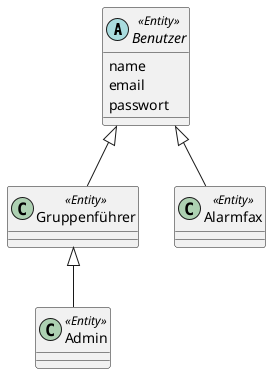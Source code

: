 @startuml

abstract class Benutzer << Entity >> {
    name
    email
    passwort
}
class Gruppenführer << Entity >>
class Admin << Entity >>
class Alarmfax << Entity >>

Benutzer <|-- Alarmfax
Benutzer <|-- Gruppenführer
Gruppenführer <|-- Admin

@enduml